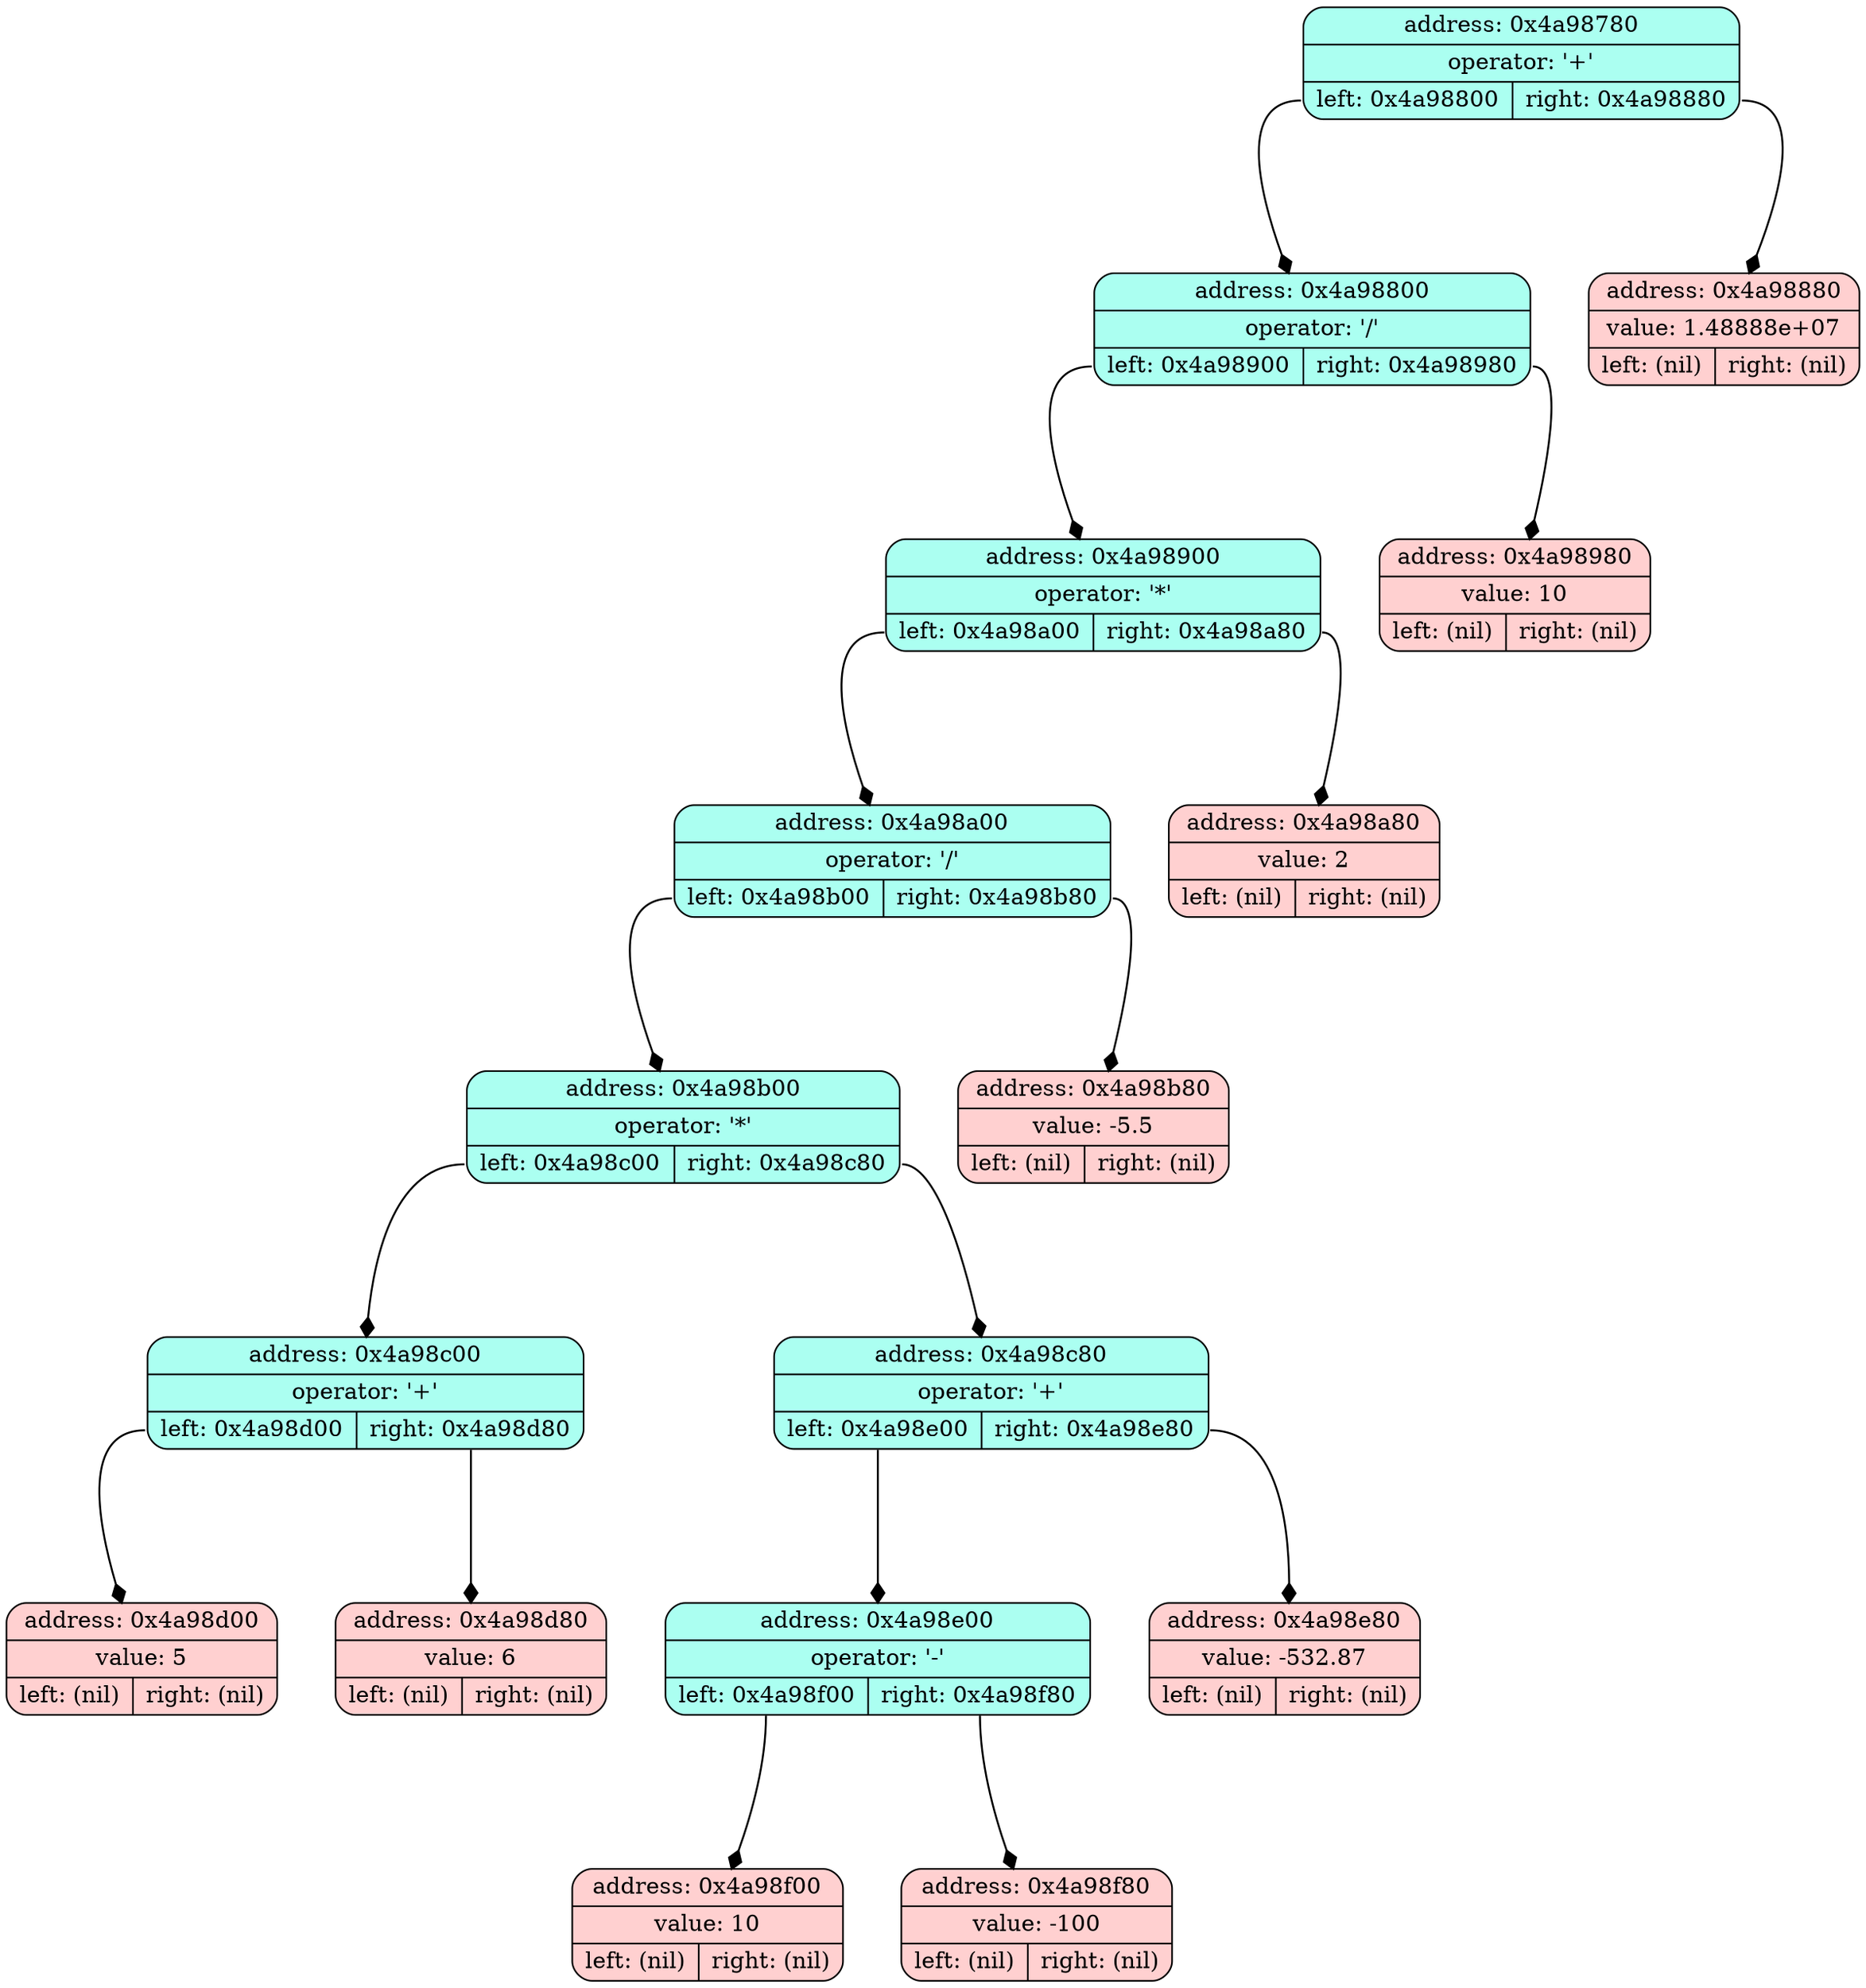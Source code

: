 digraph List {
	dpi = 100;
	fontname = "Comic Sans MS";
	fontsize = 20;
	rankdir  = TB;
graph [fillcolor = lightgreen, ranksep = 1.3, nodesep = 0.5, style = "rounded", color = green, penwidth = 2];
edge [color = black, arrowhead = diamond, arrowsize = 1, penwidth = 1.2];
node1 [shape = Mrecord, style = filled, fillcolor = "#ABFFF1", label ="{address: 0x4a98780|operator: '+'| { <ptr1> left: 0x4a98800| <ptr2> right: 0x4a98880}}"]
node2 [shape = Mrecord, style = filled, fillcolor = "#ABFFF1", label ="{address: 0x4a98780|operator: '+'| { <ptr1> left: 0x4a98800| <ptr2> right: 0x4a98880}}"]
node1: <ptr1> -> node2; node3 [shape = Mrecord, style = filled, fillcolor = "#ABFFF1", label ="{address: 0x4a98780|operator: '+'| { <ptr1> left: 0x4a98800| <ptr2> right: 0x4a98880}}"]
node1: <ptr2> -> node3; 
node2 [shape = Mrecord, style = filled, fillcolor = "#ABFFF1", label ="{address: 0x4a98800|operator: '/'| { <ptr1> left: 0x4a98900| <ptr2> right: 0x4a98980}}"]
node4 [shape = Mrecord, style = filled, fillcolor = "#ABFFF1", label ="{address: 0x4a98800|operator: '/'| { <ptr1> left: 0x4a98900| <ptr2> right: 0x4a98980}}"]
node2: <ptr1> -> node4; node5 [shape = Mrecord, style = filled, fillcolor = "#ABFFF1", label ="{address: 0x4a98800|operator: '/'| { <ptr1> left: 0x4a98900| <ptr2> right: 0x4a98980}}"]
node2: <ptr2> -> node5; 
node3 [shape = Mrecord, style = filled, fillcolor = "#FFD0D0", label ="{address: 0x4a98880|value: 1.48888e+07| { <ptr1> left: (nil)| <ptr2> right: (nil)}}"]

node4 [shape = Mrecord, style = filled, fillcolor = "#ABFFF1", label ="{address: 0x4a98900|operator: '*'| { <ptr1> left: 0x4a98a00| <ptr2> right: 0x4a98a80}}"]
node6 [shape = Mrecord, style = filled, fillcolor = "#ABFFF1", label ="{address: 0x4a98900|operator: '*'| { <ptr1> left: 0x4a98a00| <ptr2> right: 0x4a98a80}}"]
node4: <ptr1> -> node6; node7 [shape = Mrecord, style = filled, fillcolor = "#ABFFF1", label ="{address: 0x4a98900|operator: '*'| { <ptr1> left: 0x4a98a00| <ptr2> right: 0x4a98a80}}"]
node4: <ptr2> -> node7; 
node5 [shape = Mrecord, style = filled, fillcolor = "#FFD0D0", label ="{address: 0x4a98980|value: 10| { <ptr1> left: (nil)| <ptr2> right: (nil)}}"]

node6 [shape = Mrecord, style = filled, fillcolor = "#ABFFF1", label ="{address: 0x4a98a00|operator: '/'| { <ptr1> left: 0x4a98b00| <ptr2> right: 0x4a98b80}}"]
node8 [shape = Mrecord, style = filled, fillcolor = "#ABFFF1", label ="{address: 0x4a98a00|operator: '/'| { <ptr1> left: 0x4a98b00| <ptr2> right: 0x4a98b80}}"]
node6: <ptr1> -> node8; node9 [shape = Mrecord, style = filled, fillcolor = "#ABFFF1", label ="{address: 0x4a98a00|operator: '/'| { <ptr1> left: 0x4a98b00| <ptr2> right: 0x4a98b80}}"]
node6: <ptr2> -> node9; 
node7 [shape = Mrecord, style = filled, fillcolor = "#FFD0D0", label ="{address: 0x4a98a80|value: 2| { <ptr1> left: (nil)| <ptr2> right: (nil)}}"]

node8 [shape = Mrecord, style = filled, fillcolor = "#ABFFF1", label ="{address: 0x4a98b00|operator: '*'| { <ptr1> left: 0x4a98c00| <ptr2> right: 0x4a98c80}}"]
node10 [shape = Mrecord, style = filled, fillcolor = "#ABFFF1", label ="{address: 0x4a98b00|operator: '*'| { <ptr1> left: 0x4a98c00| <ptr2> right: 0x4a98c80}}"]
node8: <ptr1> -> node10; node11 [shape = Mrecord, style = filled, fillcolor = "#ABFFF1", label ="{address: 0x4a98b00|operator: '*'| { <ptr1> left: 0x4a98c00| <ptr2> right: 0x4a98c80}}"]
node8: <ptr2> -> node11; 
node9 [shape = Mrecord, style = filled, fillcolor = "#FFD0D0", label ="{address: 0x4a98b80|value: -5.5| { <ptr1> left: (nil)| <ptr2> right: (nil)}}"]

node10 [shape = Mrecord, style = filled, fillcolor = "#ABFFF1", label ="{address: 0x4a98c00|operator: '+'| { <ptr1> left: 0x4a98d00| <ptr2> right: 0x4a98d80}}"]
node12 [shape = Mrecord, style = filled, fillcolor = "#ABFFF1", label ="{address: 0x4a98c00|operator: '+'| { <ptr1> left: 0x4a98d00| <ptr2> right: 0x4a98d80}}"]
node10: <ptr1> -> node12; node13 [shape = Mrecord, style = filled, fillcolor = "#ABFFF1", label ="{address: 0x4a98c00|operator: '+'| { <ptr1> left: 0x4a98d00| <ptr2> right: 0x4a98d80}}"]
node10: <ptr2> -> node13; 
node11 [shape = Mrecord, style = filled, fillcolor = "#ABFFF1", label ="{address: 0x4a98c80|operator: '+'| { <ptr1> left: 0x4a98e00| <ptr2> right: 0x4a98e80}}"]
node14 [shape = Mrecord, style = filled, fillcolor = "#ABFFF1", label ="{address: 0x4a98c80|operator: '+'| { <ptr1> left: 0x4a98e00| <ptr2> right: 0x4a98e80}}"]
node11: <ptr1> -> node14; node15 [shape = Mrecord, style = filled, fillcolor = "#ABFFF1", label ="{address: 0x4a98c80|operator: '+'| { <ptr1> left: 0x4a98e00| <ptr2> right: 0x4a98e80}}"]
node11: <ptr2> -> node15; 
node12 [shape = Mrecord, style = filled, fillcolor = "#FFD0D0", label ="{address: 0x4a98d00|value: 5| { <ptr1> left: (nil)| <ptr2> right: (nil)}}"]

node13 [shape = Mrecord, style = filled, fillcolor = "#FFD0D0", label ="{address: 0x4a98d80|value: 6| { <ptr1> left: (nil)| <ptr2> right: (nil)}}"]

node14 [shape = Mrecord, style = filled, fillcolor = "#ABFFF1", label ="{address: 0x4a98e00|operator: '-'| { <ptr1> left: 0x4a98f00| <ptr2> right: 0x4a98f80}}"]
node16 [shape = Mrecord, style = filled, fillcolor = "#ABFFF1", label ="{address: 0x4a98e00|operator: '-'| { <ptr1> left: 0x4a98f00| <ptr2> right: 0x4a98f80}}"]
node14: <ptr1> -> node16; node17 [shape = Mrecord, style = filled, fillcolor = "#ABFFF1", label ="{address: 0x4a98e00|operator: '-'| { <ptr1> left: 0x4a98f00| <ptr2> right: 0x4a98f80}}"]
node14: <ptr2> -> node17; 
node15 [shape = Mrecord, style = filled, fillcolor = "#FFD0D0", label ="{address: 0x4a98e80|value: -532.87| { <ptr1> left: (nil)| <ptr2> right: (nil)}}"]

node16 [shape = Mrecord, style = filled, fillcolor = "#FFD0D0", label ="{address: 0x4a98f00|value: 10| { <ptr1> left: (nil)| <ptr2> right: (nil)}}"]

node17 [shape = Mrecord, style = filled, fillcolor = "#FFD0D0", label ="{address: 0x4a98f80|value: -100| { <ptr1> left: (nil)| <ptr2> right: (nil)}}"]

}